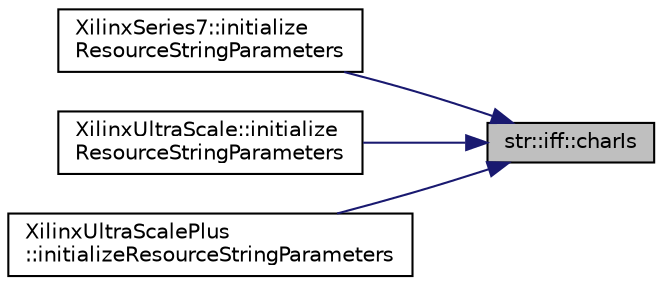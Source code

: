 digraph "str::iff::charIs"
{
 // INTERACTIVE_SVG=YES
 // LATEX_PDF_SIZE
  edge [fontname="Helvetica",fontsize="10",labelfontname="Helvetica",labelfontsize="10"];
  node [fontname="Helvetica",fontsize="10",shape=record];
  rankdir="RL";
  Node1 [label="str::iff::charIs",height=0.2,width=0.4,color="black", fillcolor="grey75", style="filled", fontcolor="black",tooltip="Returns false. End of recursion for template."];
  Node1 -> Node2 [dir="back",color="midnightblue",fontsize="10",style="solid",fontname="Helvetica"];
  Node2 [label="XilinxSeries7::initialize\lResourceStringParameters",height=0.2,width=0.4,color="black", fillcolor="white", style="filled",URL="$classXilinxSeries7.html#aac5e9625d788f518700d194fe0fb4a10",tooltip=" "];
  Node1 -> Node3 [dir="back",color="midnightblue",fontsize="10",style="solid",fontname="Helvetica"];
  Node3 [label="XilinxUltraScale::initialize\lResourceStringParameters",height=0.2,width=0.4,color="black", fillcolor="white", style="filled",URL="$classXilinxUltraScale.html#a5b099277c768a1fc55a573e2118e04f6",tooltip=" "];
  Node1 -> Node4 [dir="back",color="midnightblue",fontsize="10",style="solid",fontname="Helvetica"];
  Node4 [label="XilinxUltraScalePlus\l::initializeResourceStringParameters",height=0.2,width=0.4,color="black", fillcolor="white", style="filled",URL="$classXilinxUltraScalePlus.html#a871cdd6311a28677781ce340d4cb248e",tooltip=" "];
}
